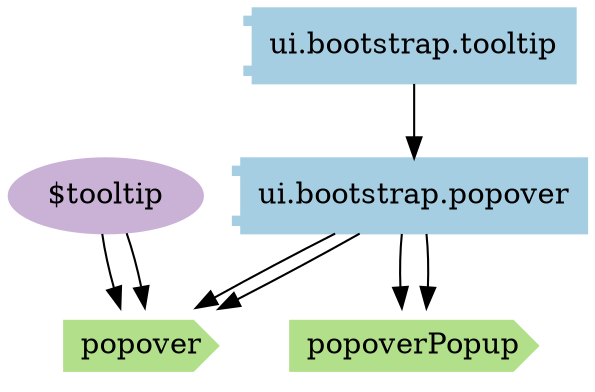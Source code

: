 digraph dependencies {
  node[shape="component",style="filled",colorscheme=paired12]


    node[shape="component"]
    "ui.bootstrap.popover"[label="ui.bootstrap.popover", color=1]

    
      "ui.bootstrap.tooltip"[label="ui.bootstrap.tooltip", color=1]
      "ui.bootstrap.tooltip" -> "ui.bootstrap.popover"
    


    node[shape="ellipse"]
    


    

    

    

    node[shape="cds"]
    

    
      "popoverPopup"[label="popoverPopup", color=3]
      "ui.bootstrap.popover" -> "popoverPopup"
    
      "popover"[label="popover", color=3]
      "ui.bootstrap.popover" -> "popover"
    
      "popoverPopup"[label="popoverPopup", color=3]
      "ui.bootstrap.popover" -> "popoverPopup"
    
      "popover"[label="popover", color=3]
      "ui.bootstrap.popover" -> "popover"
    









    node[shape="ellipse",style="filled", color=9]
    

    
      
    
      
        "$tooltip"[label="$tooltip"]
        "$tooltip" -> "popover"
      
    
      
    
      
        "$tooltip"[label="$tooltip"]
        "$tooltip" -> "popover"
      
    


    

    

    

    


}
